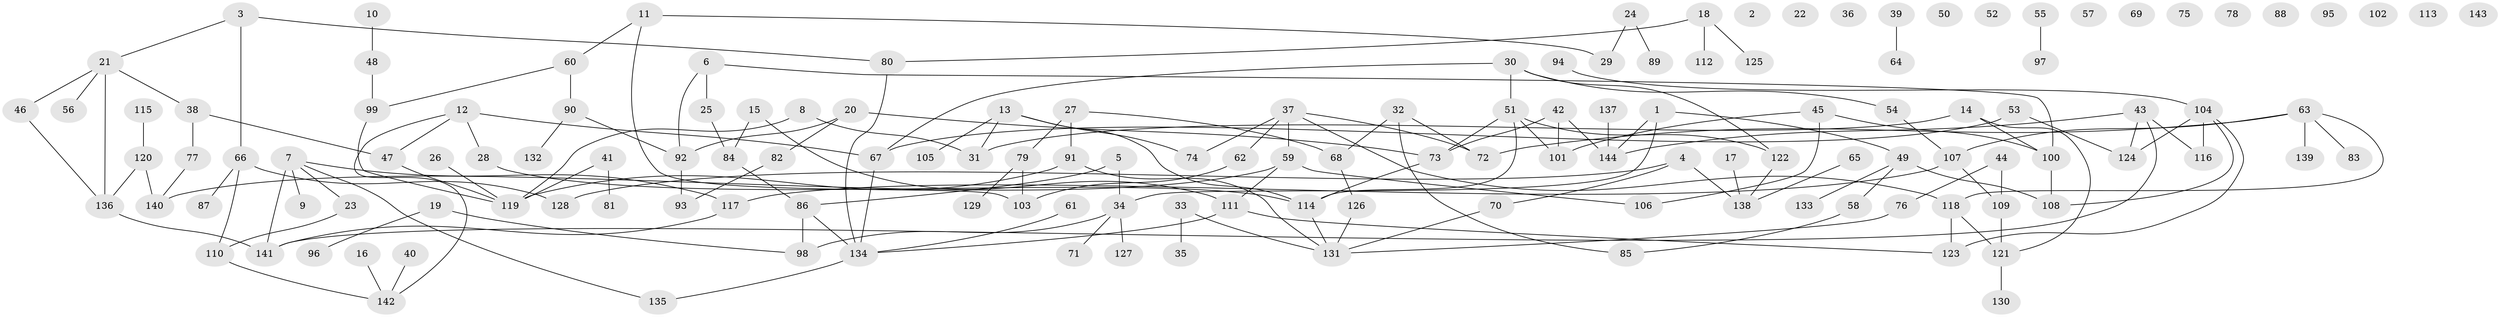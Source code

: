// Generated by graph-tools (version 1.1) at 2025/33/03/09/25 02:33:52]
// undirected, 144 vertices, 171 edges
graph export_dot {
graph [start="1"]
  node [color=gray90,style=filled];
  1;
  2;
  3;
  4;
  5;
  6;
  7;
  8;
  9;
  10;
  11;
  12;
  13;
  14;
  15;
  16;
  17;
  18;
  19;
  20;
  21;
  22;
  23;
  24;
  25;
  26;
  27;
  28;
  29;
  30;
  31;
  32;
  33;
  34;
  35;
  36;
  37;
  38;
  39;
  40;
  41;
  42;
  43;
  44;
  45;
  46;
  47;
  48;
  49;
  50;
  51;
  52;
  53;
  54;
  55;
  56;
  57;
  58;
  59;
  60;
  61;
  62;
  63;
  64;
  65;
  66;
  67;
  68;
  69;
  70;
  71;
  72;
  73;
  74;
  75;
  76;
  77;
  78;
  79;
  80;
  81;
  82;
  83;
  84;
  85;
  86;
  87;
  88;
  89;
  90;
  91;
  92;
  93;
  94;
  95;
  96;
  97;
  98;
  99;
  100;
  101;
  102;
  103;
  104;
  105;
  106;
  107;
  108;
  109;
  110;
  111;
  112;
  113;
  114;
  115;
  116;
  117;
  118;
  119;
  120;
  121;
  122;
  123;
  124;
  125;
  126;
  127;
  128;
  129;
  130;
  131;
  132;
  133;
  134;
  135;
  136;
  137;
  138;
  139;
  140;
  141;
  142;
  143;
  144;
  1 -- 34;
  1 -- 49;
  1 -- 144;
  3 -- 21;
  3 -- 66;
  3 -- 80;
  4 -- 70;
  4 -- 128;
  4 -- 138;
  5 -- 34;
  5 -- 86;
  6 -- 25;
  6 -- 92;
  6 -- 100;
  7 -- 9;
  7 -- 23;
  7 -- 117;
  7 -- 135;
  7 -- 141;
  8 -- 31;
  8 -- 119;
  10 -- 48;
  11 -- 29;
  11 -- 60;
  11 -- 103;
  12 -- 28;
  12 -- 47;
  12 -- 67;
  12 -- 142;
  13 -- 31;
  13 -- 74;
  13 -- 105;
  13 -- 114;
  14 -- 31;
  14 -- 100;
  14 -- 121;
  15 -- 84;
  15 -- 111;
  16 -- 142;
  17 -- 138;
  18 -- 80;
  18 -- 112;
  18 -- 125;
  19 -- 96;
  19 -- 98;
  20 -- 73;
  20 -- 82;
  20 -- 92;
  21 -- 38;
  21 -- 46;
  21 -- 56;
  21 -- 136;
  23 -- 110;
  24 -- 29;
  24 -- 89;
  25 -- 84;
  26 -- 119;
  27 -- 68;
  27 -- 79;
  27 -- 91;
  28 -- 114;
  30 -- 51;
  30 -- 54;
  30 -- 67;
  30 -- 122;
  32 -- 68;
  32 -- 72;
  32 -- 85;
  33 -- 35;
  33 -- 131;
  34 -- 71;
  34 -- 98;
  34 -- 127;
  37 -- 59;
  37 -- 62;
  37 -- 72;
  37 -- 74;
  37 -- 118;
  38 -- 47;
  38 -- 77;
  39 -- 64;
  40 -- 142;
  41 -- 81;
  41 -- 119;
  42 -- 73;
  42 -- 101;
  42 -- 144;
  43 -- 116;
  43 -- 124;
  43 -- 141;
  43 -- 144;
  44 -- 76;
  44 -- 109;
  45 -- 100;
  45 -- 101;
  45 -- 106;
  46 -- 136;
  47 -- 119;
  48 -- 99;
  49 -- 58;
  49 -- 108;
  49 -- 133;
  51 -- 73;
  51 -- 101;
  51 -- 114;
  51 -- 122;
  53 -- 67;
  53 -- 124;
  54 -- 107;
  55 -- 97;
  58 -- 85;
  59 -- 106;
  59 -- 111;
  59 -- 140;
  60 -- 90;
  60 -- 99;
  61 -- 134;
  62 -- 103;
  63 -- 72;
  63 -- 83;
  63 -- 107;
  63 -- 118;
  63 -- 139;
  65 -- 138;
  66 -- 87;
  66 -- 110;
  66 -- 128;
  67 -- 134;
  68 -- 126;
  70 -- 131;
  73 -- 114;
  76 -- 131;
  77 -- 140;
  79 -- 103;
  79 -- 129;
  80 -- 134;
  82 -- 93;
  84 -- 86;
  86 -- 98;
  86 -- 134;
  90 -- 92;
  90 -- 132;
  91 -- 119;
  91 -- 131;
  92 -- 93;
  94 -- 104;
  99 -- 119;
  100 -- 108;
  104 -- 108;
  104 -- 116;
  104 -- 123;
  104 -- 124;
  107 -- 109;
  107 -- 117;
  109 -- 121;
  110 -- 142;
  111 -- 123;
  111 -- 134;
  114 -- 131;
  115 -- 120;
  117 -- 141;
  118 -- 121;
  118 -- 123;
  120 -- 136;
  120 -- 140;
  121 -- 130;
  122 -- 138;
  126 -- 131;
  134 -- 135;
  136 -- 141;
  137 -- 144;
}
